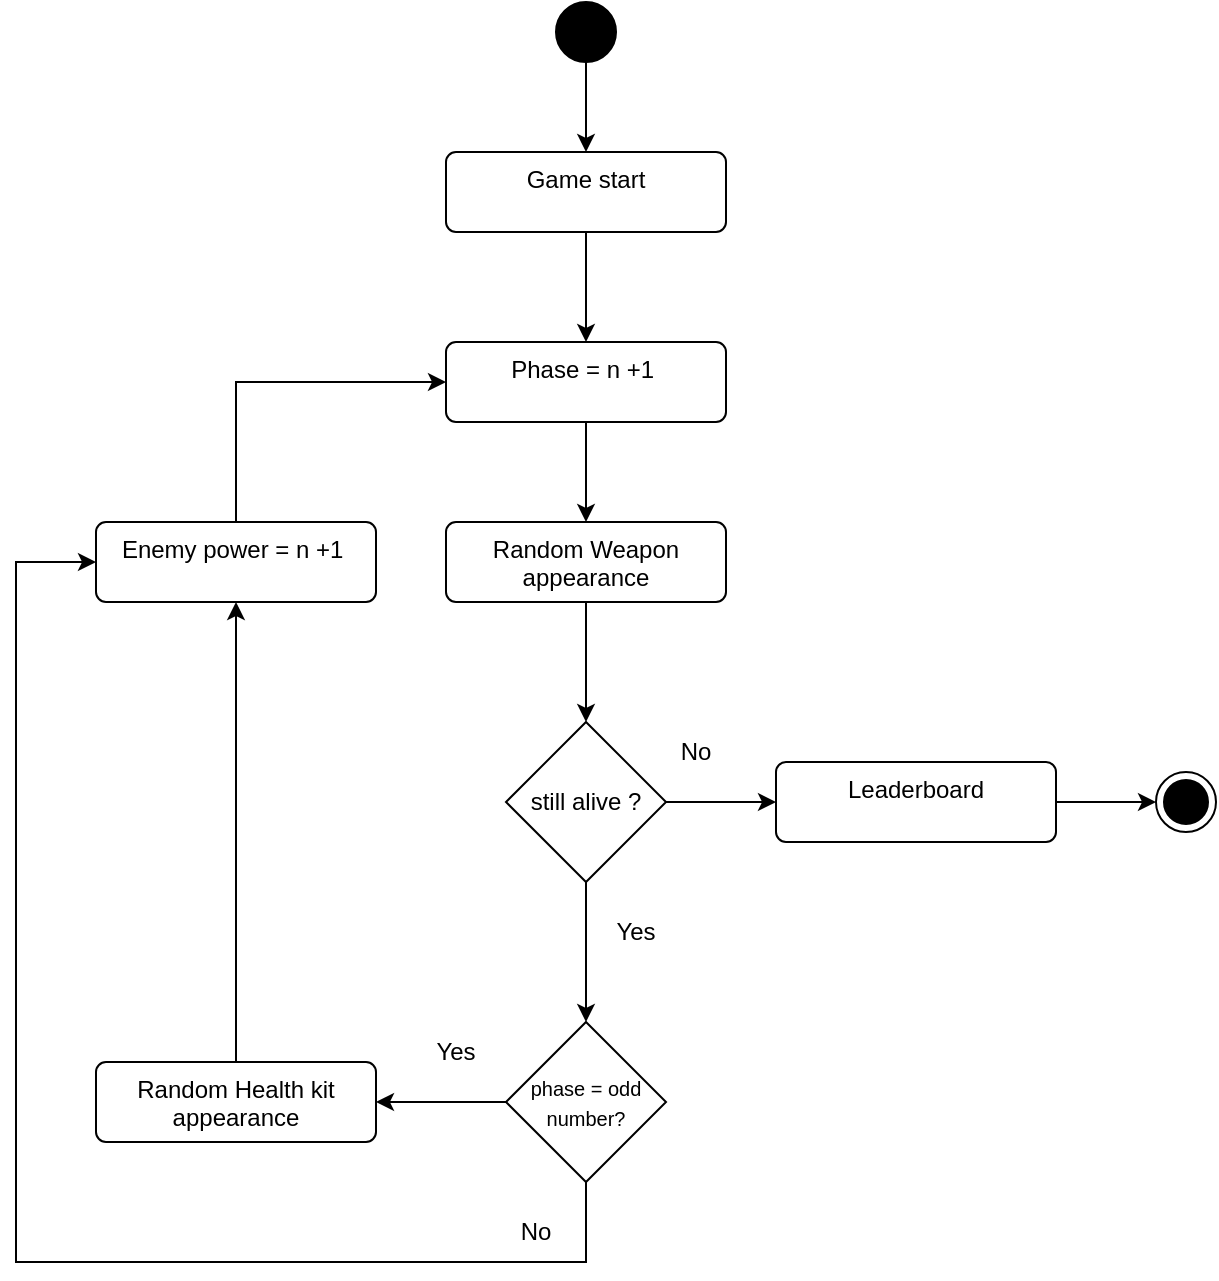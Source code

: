 <mxfile version="26.1.1">
  <diagram name="Page-1" id="86aCHBkzNPb1HuERnyKk">
    <mxGraphModel dx="1967" dy="1290" grid="1" gridSize="10" guides="1" tooltips="1" connect="1" arrows="1" fold="1" page="1" pageScale="1" pageWidth="850" pageHeight="1100" math="0" shadow="0">
      <root>
        <mxCell id="0" />
        <mxCell id="1" parent="0" />
        <mxCell id="eYsvdA_ALutdHgQaLGWe-7" style="edgeStyle=orthogonalEdgeStyle;rounded=0;orthogonalLoop=1;jettySize=auto;html=1;" edge="1" parent="1" source="eYsvdA_ALutdHgQaLGWe-8" target="eYsvdA_ALutdHgQaLGWe-10">
          <mxGeometry relative="1" as="geometry" />
        </mxCell>
        <mxCell id="eYsvdA_ALutdHgQaLGWe-8" value="" style="ellipse;fillColor=strokeColor;html=1;" vertex="1" parent="1">
          <mxGeometry x="40" y="120" width="30" height="30" as="geometry" />
        </mxCell>
        <mxCell id="eYsvdA_ALutdHgQaLGWe-32" style="edgeStyle=orthogonalEdgeStyle;rounded=0;orthogonalLoop=1;jettySize=auto;html=1;exitX=0.5;exitY=1;exitDx=0;exitDy=0;entryX=0.5;entryY=0;entryDx=0;entryDy=0;" edge="1" parent="1" source="eYsvdA_ALutdHgQaLGWe-10" target="eYsvdA_ALutdHgQaLGWe-12">
          <mxGeometry relative="1" as="geometry" />
        </mxCell>
        <mxCell id="eYsvdA_ALutdHgQaLGWe-10" value="Game start" style="html=1;align=center;verticalAlign=top;rounded=1;absoluteArcSize=1;arcSize=10;dashed=0;whiteSpace=wrap;" vertex="1" parent="1">
          <mxGeometry x="-15" y="195" width="140" height="40" as="geometry" />
        </mxCell>
        <mxCell id="eYsvdA_ALutdHgQaLGWe-38" style="edgeStyle=orthogonalEdgeStyle;rounded=0;orthogonalLoop=1;jettySize=auto;html=1;exitX=0.5;exitY=1;exitDx=0;exitDy=0;entryX=0.5;entryY=0;entryDx=0;entryDy=0;" edge="1" parent="1" source="eYsvdA_ALutdHgQaLGWe-12" target="eYsvdA_ALutdHgQaLGWe-14">
          <mxGeometry relative="1" as="geometry" />
        </mxCell>
        <mxCell id="eYsvdA_ALutdHgQaLGWe-12" value="Phase = n +1&amp;nbsp;" style="html=1;align=center;verticalAlign=top;rounded=1;absoluteArcSize=1;arcSize=10;dashed=0;whiteSpace=wrap;" vertex="1" parent="1">
          <mxGeometry x="-15" y="290" width="140" height="40" as="geometry" />
        </mxCell>
        <mxCell id="eYsvdA_ALutdHgQaLGWe-33" style="edgeStyle=orthogonalEdgeStyle;rounded=0;orthogonalLoop=1;jettySize=auto;html=1;entryX=0.5;entryY=0;entryDx=0;entryDy=0;" edge="1" parent="1" source="eYsvdA_ALutdHgQaLGWe-14" target="eYsvdA_ALutdHgQaLGWe-19">
          <mxGeometry relative="1" as="geometry" />
        </mxCell>
        <mxCell id="eYsvdA_ALutdHgQaLGWe-14" value="Random Weapon appearance" style="html=1;align=center;verticalAlign=top;rounded=1;absoluteArcSize=1;arcSize=10;dashed=0;whiteSpace=wrap;" vertex="1" parent="1">
          <mxGeometry x="-15" y="380" width="140" height="40" as="geometry" />
        </mxCell>
        <mxCell id="eYsvdA_ALutdHgQaLGWe-15" style="edgeStyle=orthogonalEdgeStyle;rounded=0;orthogonalLoop=1;jettySize=auto;html=1;entryX=0;entryY=0.5;entryDx=0;entryDy=0;" edge="1" parent="1" source="eYsvdA_ALutdHgQaLGWe-16" target="eYsvdA_ALutdHgQaLGWe-27">
          <mxGeometry relative="1" as="geometry" />
        </mxCell>
        <mxCell id="eYsvdA_ALutdHgQaLGWe-16" value="Leaderboard" style="html=1;align=center;verticalAlign=top;rounded=1;absoluteArcSize=1;arcSize=10;dashed=0;whiteSpace=wrap;" vertex="1" parent="1">
          <mxGeometry x="150" y="500" width="140" height="40" as="geometry" />
        </mxCell>
        <mxCell id="eYsvdA_ALutdHgQaLGWe-35" style="edgeStyle=orthogonalEdgeStyle;rounded=0;orthogonalLoop=1;jettySize=auto;html=1;entryX=0;entryY=0.5;entryDx=0;entryDy=0;" edge="1" parent="1" source="eYsvdA_ALutdHgQaLGWe-19" target="eYsvdA_ALutdHgQaLGWe-16">
          <mxGeometry relative="1" as="geometry" />
        </mxCell>
        <mxCell id="eYsvdA_ALutdHgQaLGWe-36" style="edgeStyle=orthogonalEdgeStyle;rounded=0;orthogonalLoop=1;jettySize=auto;html=1;exitX=0.5;exitY=1;exitDx=0;exitDy=0;entryX=0.5;entryY=0;entryDx=0;entryDy=0;" edge="1" parent="1" source="eYsvdA_ALutdHgQaLGWe-19" target="eYsvdA_ALutdHgQaLGWe-22">
          <mxGeometry relative="1" as="geometry" />
        </mxCell>
        <mxCell id="eYsvdA_ALutdHgQaLGWe-19" value="still alive ?" style="rhombus;whiteSpace=wrap;html=1;" vertex="1" parent="1">
          <mxGeometry x="15" y="480" width="80" height="80" as="geometry" />
        </mxCell>
        <mxCell id="eYsvdA_ALutdHgQaLGWe-39" style="edgeStyle=orthogonalEdgeStyle;rounded=0;orthogonalLoop=1;jettySize=auto;html=1;exitX=0;exitY=0.5;exitDx=0;exitDy=0;entryX=1;entryY=0.5;entryDx=0;entryDy=0;" edge="1" parent="1" source="eYsvdA_ALutdHgQaLGWe-22" target="eYsvdA_ALutdHgQaLGWe-24">
          <mxGeometry relative="1" as="geometry" />
        </mxCell>
        <mxCell id="eYsvdA_ALutdHgQaLGWe-42" style="edgeStyle=orthogonalEdgeStyle;rounded=0;orthogonalLoop=1;jettySize=auto;html=1;entryX=0;entryY=0.5;entryDx=0;entryDy=0;" edge="1" parent="1" source="eYsvdA_ALutdHgQaLGWe-22" target="eYsvdA_ALutdHgQaLGWe-26">
          <mxGeometry relative="1" as="geometry">
            <Array as="points">
              <mxPoint x="55" y="750" />
              <mxPoint x="-230" y="750" />
              <mxPoint x="-230" y="400" />
            </Array>
          </mxGeometry>
        </mxCell>
        <mxCell id="eYsvdA_ALutdHgQaLGWe-22" value="&lt;font style=&quot;font-size: 10px;&quot;&gt;phase = odd number?&lt;/font&gt;" style="rhombus;whiteSpace=wrap;html=1;" vertex="1" parent="1">
          <mxGeometry x="15" y="630" width="80" height="80" as="geometry" />
        </mxCell>
        <mxCell id="eYsvdA_ALutdHgQaLGWe-40" style="edgeStyle=orthogonalEdgeStyle;rounded=0;orthogonalLoop=1;jettySize=auto;html=1;exitX=0.5;exitY=0;exitDx=0;exitDy=0;" edge="1" parent="1" source="eYsvdA_ALutdHgQaLGWe-24" target="eYsvdA_ALutdHgQaLGWe-26">
          <mxGeometry relative="1" as="geometry" />
        </mxCell>
        <mxCell id="eYsvdA_ALutdHgQaLGWe-24" value="Random Health kit appearance" style="html=1;align=center;verticalAlign=top;rounded=1;absoluteArcSize=1;arcSize=10;dashed=0;whiteSpace=wrap;" vertex="1" parent="1">
          <mxGeometry x="-190" y="650" width="140" height="40" as="geometry" />
        </mxCell>
        <mxCell id="eYsvdA_ALutdHgQaLGWe-41" style="edgeStyle=orthogonalEdgeStyle;rounded=0;orthogonalLoop=1;jettySize=auto;html=1;exitX=0.5;exitY=0;exitDx=0;exitDy=0;entryX=0;entryY=0.5;entryDx=0;entryDy=0;" edge="1" parent="1" source="eYsvdA_ALutdHgQaLGWe-26" target="eYsvdA_ALutdHgQaLGWe-12">
          <mxGeometry relative="1" as="geometry" />
        </mxCell>
        <mxCell id="eYsvdA_ALutdHgQaLGWe-26" value="Enemy power = n +1&amp;nbsp;" style="html=1;align=center;verticalAlign=top;rounded=1;absoluteArcSize=1;arcSize=10;dashed=0;whiteSpace=wrap;" vertex="1" parent="1">
          <mxGeometry x="-190" y="380" width="140" height="40" as="geometry" />
        </mxCell>
        <mxCell id="eYsvdA_ALutdHgQaLGWe-27" value="" style="ellipse;html=1;shape=endState;fillColor=strokeColor;" vertex="1" parent="1">
          <mxGeometry x="340" y="505" width="30" height="30" as="geometry" />
        </mxCell>
        <mxCell id="eYsvdA_ALutdHgQaLGWe-29" value="Yes" style="text;html=1;align=center;verticalAlign=middle;whiteSpace=wrap;rounded=0;" vertex="1" parent="1">
          <mxGeometry x="50" y="570" width="60" height="30" as="geometry" />
        </mxCell>
        <mxCell id="eYsvdA_ALutdHgQaLGWe-30" value="No" style="text;html=1;align=center;verticalAlign=middle;whiteSpace=wrap;rounded=0;" vertex="1" parent="1">
          <mxGeometry y="720" width="60" height="30" as="geometry" />
        </mxCell>
        <mxCell id="eYsvdA_ALutdHgQaLGWe-31" value="Yes" style="text;html=1;align=center;verticalAlign=middle;whiteSpace=wrap;rounded=0;" vertex="1" parent="1">
          <mxGeometry x="-40" y="630" width="60" height="30" as="geometry" />
        </mxCell>
        <mxCell id="eYsvdA_ALutdHgQaLGWe-34" value="No" style="text;html=1;align=center;verticalAlign=middle;whiteSpace=wrap;rounded=0;" vertex="1" parent="1">
          <mxGeometry x="80" y="480" width="60" height="30" as="geometry" />
        </mxCell>
      </root>
    </mxGraphModel>
  </diagram>
</mxfile>
